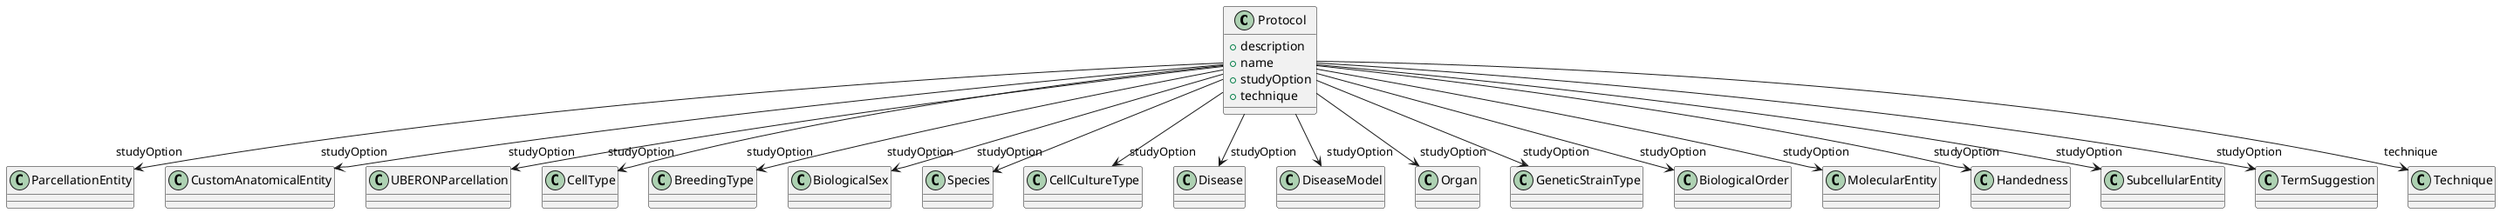 @startuml
class Protocol {
+description
+name
+studyOption
+technique

}
Protocol -d-> "studyOption" ParcellationEntity
Protocol -d-> "studyOption" CustomAnatomicalEntity
Protocol -d-> "studyOption" UBERONParcellation
Protocol -d-> "studyOption" CellType
Protocol -d-> "studyOption" BreedingType
Protocol -d-> "studyOption" BiologicalSex
Protocol -d-> "studyOption" Species
Protocol -d-> "studyOption" CellCultureType
Protocol -d-> "studyOption" Disease
Protocol -d-> "studyOption" DiseaseModel
Protocol -d-> "studyOption" Organ
Protocol -d-> "studyOption" GeneticStrainType
Protocol -d-> "studyOption" BiologicalOrder
Protocol -d-> "studyOption" MolecularEntity
Protocol -d-> "studyOption" Handedness
Protocol -d-> "studyOption" SubcellularEntity
Protocol -d-> "studyOption" TermSuggestion
Protocol -d-> "technique" Technique

@enduml